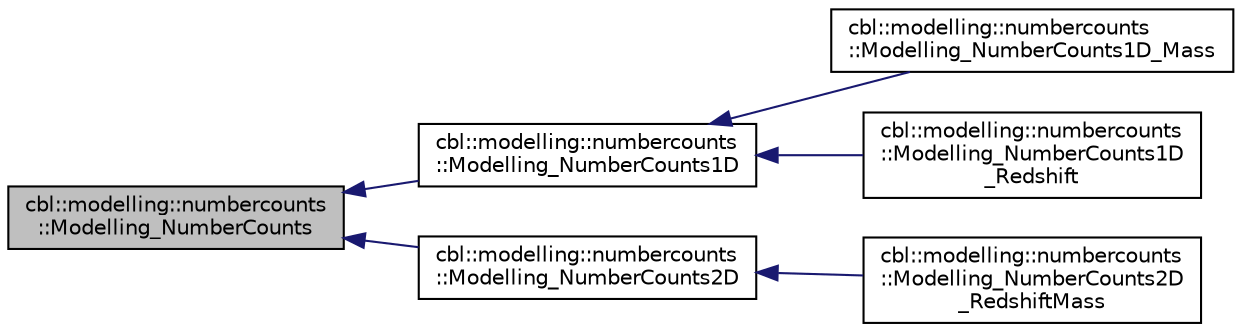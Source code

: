 digraph "cbl::modelling::numbercounts::Modelling_NumberCounts"
{
  edge [fontname="Helvetica",fontsize="10",labelfontname="Helvetica",labelfontsize="10"];
  node [fontname="Helvetica",fontsize="10",shape=record];
  rankdir="LR";
  Node0 [label="cbl::modelling::numbercounts\l::Modelling_NumberCounts",height=0.2,width=0.4,color="black", fillcolor="grey75", style="filled", fontcolor="black"];
  Node0 -> Node1 [dir="back",color="midnightblue",fontsize="10",style="solid",fontname="Helvetica"];
  Node1 [label="cbl::modelling::numbercounts\l::Modelling_NumberCounts1D",height=0.2,width=0.4,color="black", fillcolor="white", style="filled",URL="$d3/df9/classcbl_1_1modelling_1_1numbercounts_1_1Modelling__NumberCounts1D.html",tooltip="The class Modelling_NumberCounts1D. "];
  Node1 -> Node2 [dir="back",color="midnightblue",fontsize="10",style="solid",fontname="Helvetica"];
  Node2 [label="cbl::modelling::numbercounts\l::Modelling_NumberCounts1D_Mass",height=0.2,width=0.4,color="black", fillcolor="white", style="filled",URL="$de/d0a/classcbl_1_1modelling_1_1numbercounts_1_1Modelling__NumberCounts1D__Mass.html",tooltip="The class Modelling_NumberCounts1D_Mass. "];
  Node1 -> Node3 [dir="back",color="midnightblue",fontsize="10",style="solid",fontname="Helvetica"];
  Node3 [label="cbl::modelling::numbercounts\l::Modelling_NumberCounts1D\l_Redshift",height=0.2,width=0.4,color="black", fillcolor="white", style="filled",URL="$d1/dcb/classcbl_1_1modelling_1_1numbercounts_1_1Modelling__NumberCounts1D__Redshift.html",tooltip="The class Modelling_NumberCounts1D_Redshift. "];
  Node0 -> Node4 [dir="back",color="midnightblue",fontsize="10",style="solid",fontname="Helvetica"];
  Node4 [label="cbl::modelling::numbercounts\l::Modelling_NumberCounts2D",height=0.2,width=0.4,color="black", fillcolor="white", style="filled",URL="$d7/d90/classcbl_1_1modelling_1_1numbercounts_1_1Modelling__NumberCounts2D.html",tooltip="The class Modelling_NumberCounts2D. "];
  Node4 -> Node5 [dir="back",color="midnightblue",fontsize="10",style="solid",fontname="Helvetica"];
  Node5 [label="cbl::modelling::numbercounts\l::Modelling_NumberCounts2D\l_RedshiftMass",height=0.2,width=0.4,color="black", fillcolor="white", style="filled",URL="$db/d78/classcbl_1_1modelling_1_1numbercounts_1_1Modelling__NumberCounts2D__RedshiftMass.html",tooltip="The class Modelling_NumberCounts2D_RedshiftMass. "];
}
